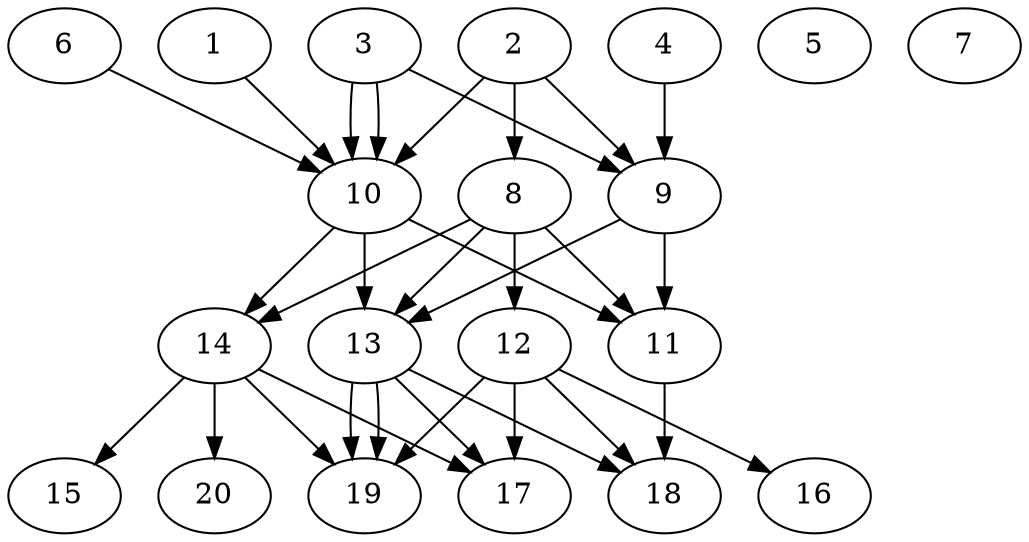 // DAG automatically generated by daggen at Tue Jul 23 14:33:40 2019
// ./daggen --dot -n 20 --ccr 0.4 --fat 0.6 --regular 0.5 --density 0.8 --mindata 5242880 --maxdata 52428800 
digraph G {
  1 [size="20508160", alpha="0.01", expect_size="8203264"] 
  1 -> 10 [size ="8203264"]
  2 [size="72596480", alpha="0.01", expect_size="29038592"] 
  2 -> 8 [size ="29038592"]
  2 -> 9 [size ="29038592"]
  2 -> 10 [size ="29038592"]
  3 [size="118371840", alpha="0.19", expect_size="47348736"] 
  3 -> 9 [size ="47348736"]
  3 -> 10 [size ="47348736"]
  3 -> 10 [size ="47348736"]
  4 [size="85972480", alpha="0.08", expect_size="34388992"] 
  4 -> 9 [size ="34388992"]
  5 [size="41164800", alpha="0.10", expect_size="16465920"] 
  6 [size="59292160", alpha="0.06", expect_size="23716864"] 
  6 -> 10 [size ="23716864"]
  7 [size="44446720", alpha="0.09", expect_size="17778688"] 
  8 [size="40622080", alpha="0.10", expect_size="16248832"] 
  8 -> 11 [size ="16248832"]
  8 -> 12 [size ="16248832"]
  8 -> 13 [size ="16248832"]
  8 -> 14 [size ="16248832"]
  9 [size="41420800", alpha="0.04", expect_size="16568320"] 
  9 -> 11 [size ="16568320"]
  9 -> 13 [size ="16568320"]
  10 [size="121003520", alpha="0.09", expect_size="48401408"] 
  10 -> 11 [size ="48401408"]
  10 -> 13 [size ="48401408"]
  10 -> 14 [size ="48401408"]
  11 [size="74337280", alpha="0.16", expect_size="29734912"] 
  11 -> 18 [size ="29734912"]
  12 [size="78156800", alpha="0.13", expect_size="31262720"] 
  12 -> 16 [size ="31262720"]
  12 -> 17 [size ="31262720"]
  12 -> 18 [size ="31262720"]
  12 -> 19 [size ="31262720"]
  13 [size="85117440", alpha="0.14", expect_size="34046976"] 
  13 -> 17 [size ="34046976"]
  13 -> 18 [size ="34046976"]
  13 -> 19 [size ="34046976"]
  13 -> 19 [size ="34046976"]
  14 [size="80181760", alpha="0.06", expect_size="32072704"] 
  14 -> 15 [size ="32072704"]
  14 -> 17 [size ="32072704"]
  14 -> 19 [size ="32072704"]
  14 -> 20 [size ="32072704"]
  15 [size="129428480", alpha="0.06", expect_size="51771392"] 
  16 [size="69711360", alpha="0.16", expect_size="27884544"] 
  17 [size="106897920", alpha="0.09", expect_size="42759168"] 
  18 [size="40120320", alpha="0.07", expect_size="16048128"] 
  19 [size="99507200", alpha="0.08", expect_size="39802880"] 
  20 [size="125388800", alpha="0.11", expect_size="50155520"] 
}
